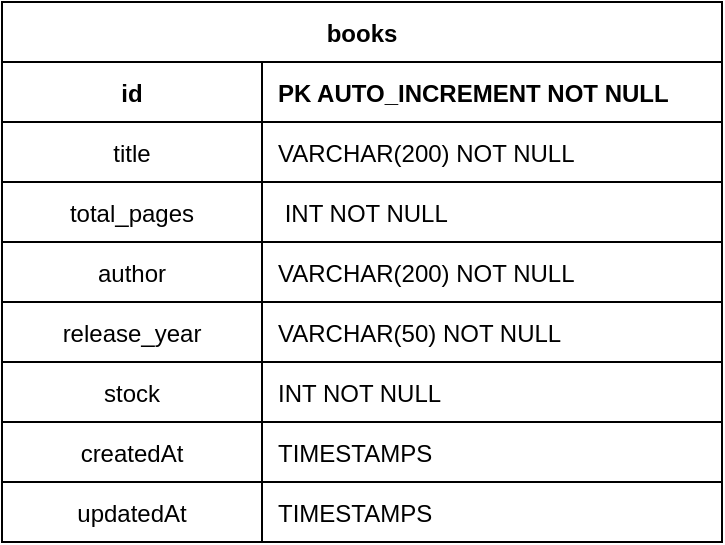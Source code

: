 <mxfile>
    <diagram id="dn9DO49m-bnafLd7vLmS" name="Page-1">
        <mxGraphModel dx="734" dy="431" grid="1" gridSize="10" guides="1" tooltips="1" connect="1" arrows="1" fold="1" page="1" pageScale="1" pageWidth="827" pageHeight="1169" background="none" math="0" shadow="0">
            <root>
                <mxCell id="0"/>
                <mxCell id="1" parent="0"/>
                <mxCell id="2" value="books" style="shape=table;startSize=30;container=1;collapsible=1;childLayout=tableLayout;fixedRows=1;rowLines=0;fontStyle=1;align=center;resizeLast=1;noLabel=0;" parent="1" vertex="1">
                    <mxGeometry x="250" y="170" width="360" height="270" as="geometry"/>
                </mxCell>
                <mxCell id="3" value="" style="shape=partialRectangle;collapsible=0;dropTarget=0;pointerEvents=0;fillColor=none;top=0;left=0;bottom=1;right=0;points=[[0,0.5],[1,0.5]];portConstraint=eastwest;noLabel=0;" parent="2" vertex="1">
                    <mxGeometry y="30" width="360" height="30" as="geometry"/>
                </mxCell>
                <mxCell id="4" value="id" style="shape=partialRectangle;connectable=0;fillColor=none;top=0;left=0;bottom=0;right=0;fontStyle=1;overflow=hidden;noLabel=0;" parent="3" vertex="1">
                    <mxGeometry width="130" height="30" as="geometry">
                        <mxRectangle width="130" height="30" as="alternateBounds"/>
                    </mxGeometry>
                </mxCell>
                <mxCell id="5" value="PK AUTO_INCREMENT NOT NULL" style="shape=partialRectangle;connectable=0;fillColor=none;top=0;left=0;bottom=0;right=0;align=left;spacingLeft=6;fontStyle=1;overflow=hidden;noLabel=0;" parent="3" vertex="1">
                    <mxGeometry x="130" width="230" height="30" as="geometry">
                        <mxRectangle width="230" height="30" as="alternateBounds"/>
                    </mxGeometry>
                </mxCell>
                <mxCell id="6" value="" style="shape=partialRectangle;collapsible=0;dropTarget=0;pointerEvents=0;fillColor=none;top=0;left=0;bottom=0;right=0;points=[[0,0.5],[1,0.5]];portConstraint=eastwest;noLabel=0;" parent="2" vertex="1">
                    <mxGeometry y="60" width="360" height="30" as="geometry"/>
                </mxCell>
                <mxCell id="7" value="title" style="shape=partialRectangle;connectable=0;fillColor=none;top=0;left=0;bottom=1;right=0;editable=1;overflow=hidden;noLabel=0;" parent="6" vertex="1">
                    <mxGeometry width="130" height="30" as="geometry">
                        <mxRectangle width="130" height="30" as="alternateBounds"/>
                    </mxGeometry>
                </mxCell>
                <mxCell id="8" value="VARCHAR(200) NOT NULL" style="shape=partialRectangle;connectable=0;fillColor=none;top=0;left=0;bottom=1;right=0;align=left;spacingLeft=6;overflow=hidden;noLabel=0;" parent="6" vertex="1">
                    <mxGeometry x="130" width="230" height="30" as="geometry">
                        <mxRectangle width="230" height="30" as="alternateBounds"/>
                    </mxGeometry>
                </mxCell>
                <mxCell id="9" value="" style="shape=partialRectangle;collapsible=0;dropTarget=0;pointerEvents=0;fillColor=none;top=0;left=0;bottom=0;right=0;points=[[0,0.5],[1,0.5]];portConstraint=eastwest;noLabel=0;" parent="2" vertex="1">
                    <mxGeometry y="90" width="360" height="30" as="geometry"/>
                </mxCell>
                <mxCell id="10" value="total_pages" style="shape=partialRectangle;connectable=0;fillColor=none;top=0;left=0;bottom=1;right=0;editable=1;overflow=hidden;noLabel=0;" parent="9" vertex="1">
                    <mxGeometry width="130" height="30" as="geometry">
                        <mxRectangle width="130" height="30" as="alternateBounds"/>
                    </mxGeometry>
                </mxCell>
                <mxCell id="11" value=" INT NOT NULL" style="shape=partialRectangle;connectable=0;fillColor=none;top=0;left=0;bottom=1;right=0;align=left;spacingLeft=6;overflow=hidden;noLabel=0;" parent="9" vertex="1">
                    <mxGeometry x="130" width="230" height="30" as="geometry">
                        <mxRectangle width="230" height="30" as="alternateBounds"/>
                    </mxGeometry>
                </mxCell>
                <mxCell id="12" value="" style="shape=partialRectangle;collapsible=0;dropTarget=0;pointerEvents=0;fillColor=none;top=0;left=0;bottom=0;right=0;points=[[0,0.5],[1,0.5]];portConstraint=eastwest;noLabel=0;" parent="2" vertex="1">
                    <mxGeometry y="120" width="360" height="30" as="geometry"/>
                </mxCell>
                <mxCell id="13" value="author" style="shape=partialRectangle;connectable=0;fillColor=none;top=0;left=0;bottom=1;right=0;editable=1;overflow=hidden;noLabel=0;" parent="12" vertex="1">
                    <mxGeometry width="130" height="30" as="geometry">
                        <mxRectangle width="130" height="30" as="alternateBounds"/>
                    </mxGeometry>
                </mxCell>
                <mxCell id="14" value="VARCHAR(200) NOT NULL" style="shape=partialRectangle;connectable=0;fillColor=none;top=0;left=0;bottom=1;right=0;align=left;spacingLeft=6;overflow=hidden;noLabel=0;" parent="12" vertex="1">
                    <mxGeometry x="130" width="230" height="30" as="geometry">
                        <mxRectangle width="230" height="30" as="alternateBounds"/>
                    </mxGeometry>
                </mxCell>
                <mxCell id="18" value="" style="shape=partialRectangle;collapsible=0;dropTarget=0;pointerEvents=0;fillColor=none;top=0;left=0;bottom=0;right=0;points=[[0,0.5],[1,0.5]];portConstraint=eastwest;noLabel=0;" parent="2" vertex="1">
                    <mxGeometry y="150" width="360" height="30" as="geometry"/>
                </mxCell>
                <mxCell id="19" value="release_year" style="shape=partialRectangle;connectable=0;fillColor=none;top=0;left=0;bottom=1;right=0;editable=1;overflow=hidden;noLabel=0;" parent="18" vertex="1">
                    <mxGeometry width="130" height="30" as="geometry">
                        <mxRectangle width="130" height="30" as="alternateBounds"/>
                    </mxGeometry>
                </mxCell>
                <mxCell id="20" value="VARCHAR(50) NOT NULL" style="shape=partialRectangle;connectable=0;fillColor=none;top=0;left=0;bottom=1;right=0;align=left;spacingLeft=6;overflow=hidden;noLabel=0;" parent="18" vertex="1">
                    <mxGeometry x="130" width="230" height="30" as="geometry">
                        <mxRectangle width="230" height="30" as="alternateBounds"/>
                    </mxGeometry>
                </mxCell>
                <mxCell id="21" value="" style="shape=partialRectangle;collapsible=0;dropTarget=0;pointerEvents=0;fillColor=none;top=0;left=0;bottom=0;right=0;points=[[0,0.5],[1,0.5]];portConstraint=eastwest;noLabel=0;" parent="2" vertex="1">
                    <mxGeometry y="180" width="360" height="30" as="geometry"/>
                </mxCell>
                <mxCell id="22" value="stock" style="shape=partialRectangle;connectable=0;fillColor=none;top=0;left=0;bottom=1;right=0;editable=1;overflow=hidden;noLabel=0;" parent="21" vertex="1">
                    <mxGeometry width="130" height="30" as="geometry">
                        <mxRectangle width="130" height="30" as="alternateBounds"/>
                    </mxGeometry>
                </mxCell>
                <mxCell id="23" value="INT NOT NULL" style="shape=partialRectangle;connectable=0;fillColor=none;top=0;left=0;bottom=1;right=0;align=left;spacingLeft=6;overflow=hidden;noLabel=0;" parent="21" vertex="1">
                    <mxGeometry x="130" width="230" height="30" as="geometry">
                        <mxRectangle width="230" height="30" as="alternateBounds"/>
                    </mxGeometry>
                </mxCell>
                <mxCell id="28" value="" style="shape=partialRectangle;collapsible=0;dropTarget=0;pointerEvents=0;fillColor=none;top=0;left=0;bottom=0;right=0;points=[[0,0.5],[1,0.5]];portConstraint=eastwest;noLabel=0;" vertex="1" parent="2">
                    <mxGeometry y="210" width="360" height="30" as="geometry"/>
                </mxCell>
                <mxCell id="29" value="createdAt" style="shape=partialRectangle;connectable=0;fillColor=none;top=0;left=0;bottom=1;right=0;editable=1;overflow=hidden;noLabel=0;" vertex="1" parent="28">
                    <mxGeometry width="130" height="30" as="geometry">
                        <mxRectangle width="130" height="30" as="alternateBounds"/>
                    </mxGeometry>
                </mxCell>
                <mxCell id="30" value="TIMESTAMPS" style="shape=partialRectangle;connectable=0;fillColor=none;top=0;left=0;bottom=1;right=0;align=left;spacingLeft=6;overflow=hidden;noLabel=0;" vertex="1" parent="28">
                    <mxGeometry x="130" width="230" height="30" as="geometry">
                        <mxRectangle width="230" height="30" as="alternateBounds"/>
                    </mxGeometry>
                </mxCell>
                <mxCell id="31" value="" style="shape=partialRectangle;collapsible=0;dropTarget=0;pointerEvents=0;fillColor=none;top=0;left=0;bottom=0;right=0;points=[[0,0.5],[1,0.5]];portConstraint=eastwest;noLabel=0;" vertex="1" parent="2">
                    <mxGeometry y="240" width="360" height="30" as="geometry"/>
                </mxCell>
                <mxCell id="32" value="updatedAt" style="shape=partialRectangle;connectable=0;fillColor=none;top=0;left=0;bottom=1;right=0;editable=1;overflow=hidden;noLabel=0;" vertex="1" parent="31">
                    <mxGeometry width="130" height="30" as="geometry">
                        <mxRectangle width="130" height="30" as="alternateBounds"/>
                    </mxGeometry>
                </mxCell>
                <mxCell id="33" value="TIMESTAMPS" style="shape=partialRectangle;connectable=0;fillColor=none;top=0;left=0;bottom=1;right=0;align=left;spacingLeft=6;overflow=hidden;noLabel=0;" vertex="1" parent="31">
                    <mxGeometry x="130" width="230" height="30" as="geometry">
                        <mxRectangle width="230" height="30" as="alternateBounds"/>
                    </mxGeometry>
                </mxCell>
            </root>
        </mxGraphModel>
    </diagram>
</mxfile>